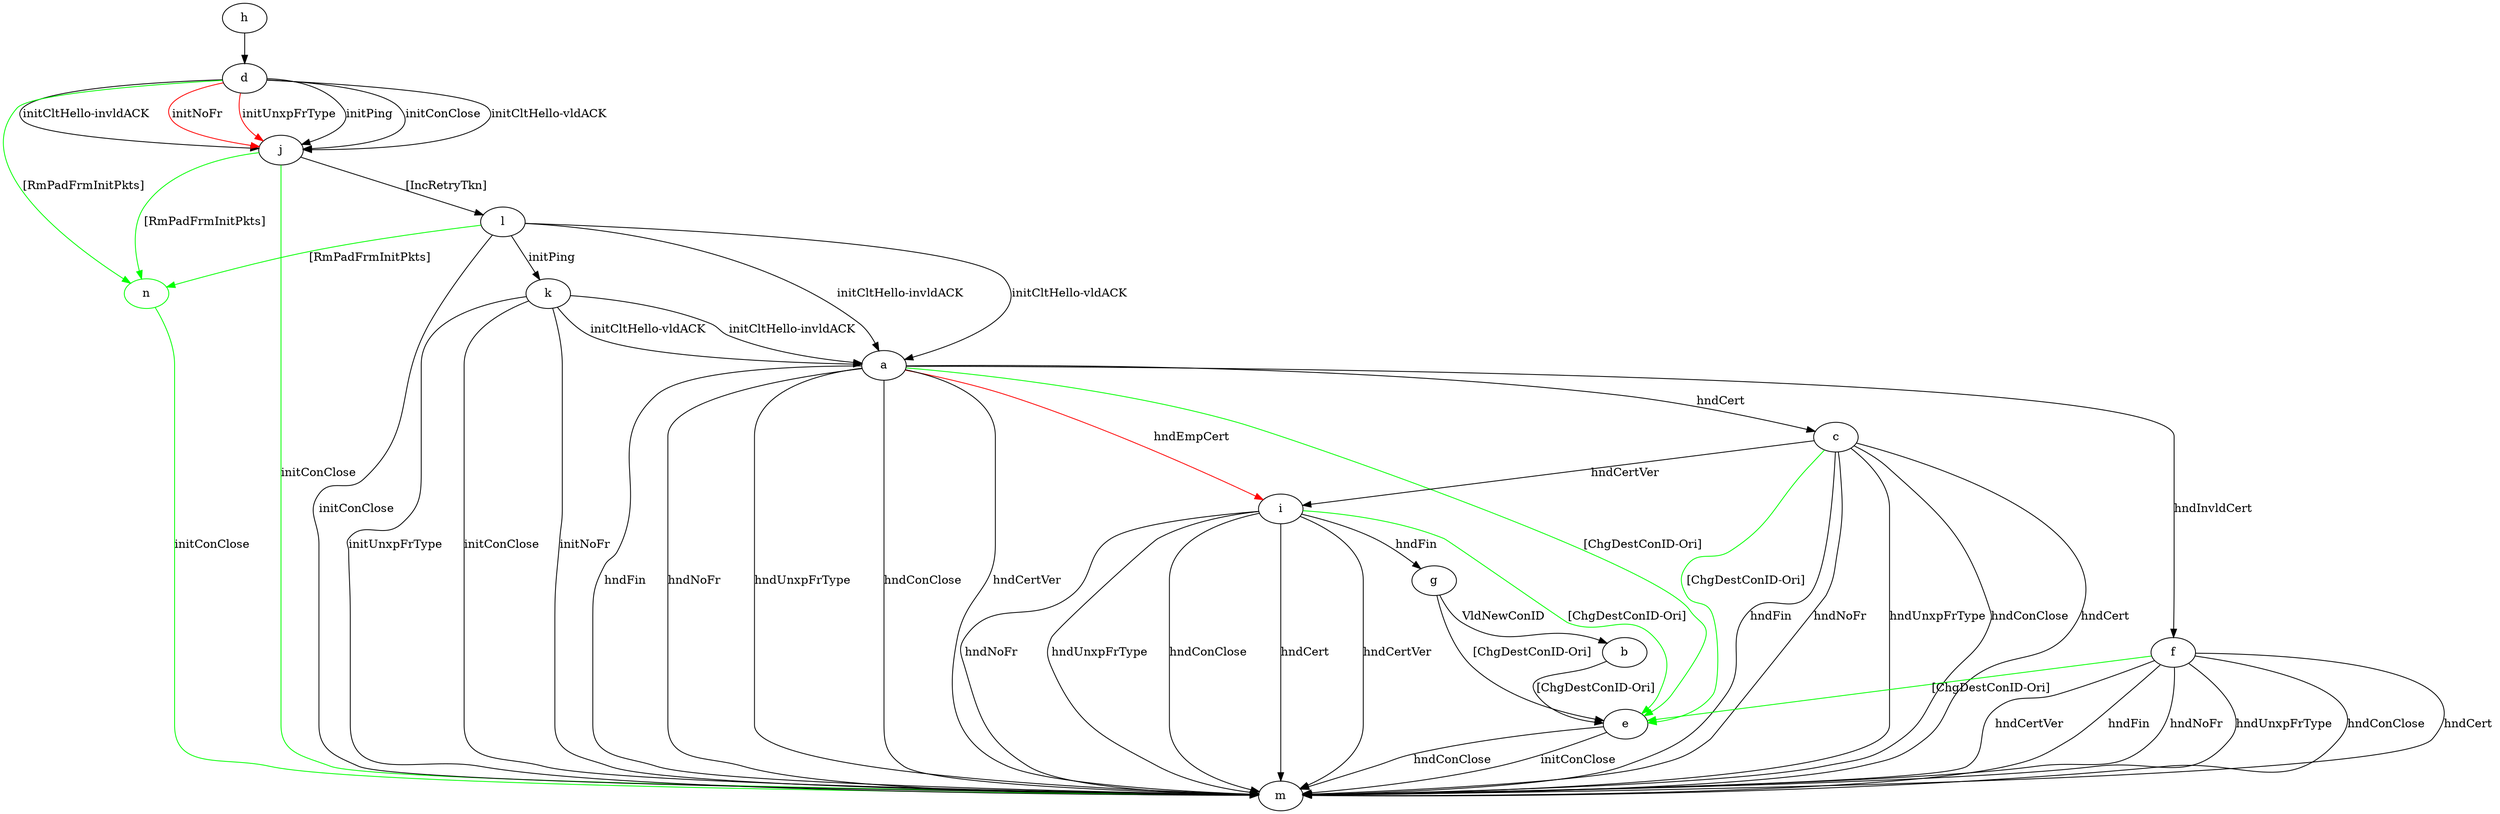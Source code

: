 digraph "" {
	a -> c	[key=0,
		label="hndCert "];
	a -> e	[key=0,
		color=green,
		label="[ChgDestConID-Ori] "];
	a -> f	[key=0,
		label="hndInvldCert "];
	a -> i	[key=0,
		color=red,
		label="hndEmpCert "];
	a -> m	[key=0,
		label="hndFin "];
	a -> m	[key=1,
		label="hndNoFr "];
	a -> m	[key=2,
		label="hndUnxpFrType "];
	a -> m	[key=3,
		label="hndConClose "];
	a -> m	[key=4,
		label="hndCertVer "];
	b -> e	[key=0,
		label="[ChgDestConID-Ori] "];
	c -> e	[key=0,
		color=green,
		label="[ChgDestConID-Ori] "];
	c -> i	[key=0,
		label="hndCertVer "];
	c -> m	[key=0,
		label="hndFin "];
	c -> m	[key=1,
		label="hndNoFr "];
	c -> m	[key=2,
		label="hndUnxpFrType "];
	c -> m	[key=3,
		label="hndConClose "];
	c -> m	[key=4,
		label="hndCert "];
	d -> j	[key=0,
		label="initPing "];
	d -> j	[key=1,
		label="initConClose "];
	d -> j	[key=2,
		label="initCltHello-vldACK "];
	d -> j	[key=3,
		label="initCltHello-invldACK "];
	d -> j	[key=4,
		color=red,
		label="initNoFr "];
	d -> j	[key=5,
		color=red,
		label="initUnxpFrType "];
	n	[color=green];
	d -> n	[key=0,
		color=green,
		label="[RmPadFrmInitPkts] "];
	e -> m	[key=0,
		label="initConClose "];
	e -> m	[key=1,
		label="hndConClose "];
	f -> e	[key=0,
		color=green,
		label="[ChgDestConID-Ori] "];
	f -> m	[key=0,
		label="hndFin "];
	f -> m	[key=1,
		label="hndNoFr "];
	f -> m	[key=2,
		label="hndUnxpFrType "];
	f -> m	[key=3,
		label="hndConClose "];
	f -> m	[key=4,
		label="hndCert "];
	f -> m	[key=5,
		label="hndCertVer "];
	g -> b	[key=0,
		label="VldNewConID "];
	g -> e	[key=0,
		label="[ChgDestConID-Ori] "];
	h -> d	[key=0];
	i -> e	[key=0,
		color=green,
		label="[ChgDestConID-Ori] "];
	i -> g	[key=0,
		label="hndFin "];
	i -> m	[key=0,
		label="hndNoFr "];
	i -> m	[key=1,
		label="hndUnxpFrType "];
	i -> m	[key=2,
		label="hndConClose "];
	i -> m	[key=3,
		label="hndCert "];
	i -> m	[key=4,
		label="hndCertVer "];
	j -> l	[key=0,
		label="[IncRetryTkn] "];
	j -> m	[key=0,
		color=green,
		label="initConClose "];
	j -> n	[key=0,
		color=green,
		label="[RmPadFrmInitPkts] "];
	k -> a	[key=0,
		label="initCltHello-vldACK "];
	k -> a	[key=1,
		label="initCltHello-invldACK "];
	k -> m	[key=0,
		label="initConClose "];
	k -> m	[key=1,
		label="initNoFr "];
	k -> m	[key=2,
		label="initUnxpFrType "];
	l -> a	[key=0,
		label="initCltHello-vldACK "];
	l -> a	[key=1,
		label="initCltHello-invldACK "];
	l -> k	[key=0,
		label="initPing "];
	l -> m	[key=0,
		label="initConClose "];
	l -> n	[key=0,
		color=green,
		label="[RmPadFrmInitPkts] "];
	n -> m	[key=0,
		color=green,
		label="initConClose "];
}

